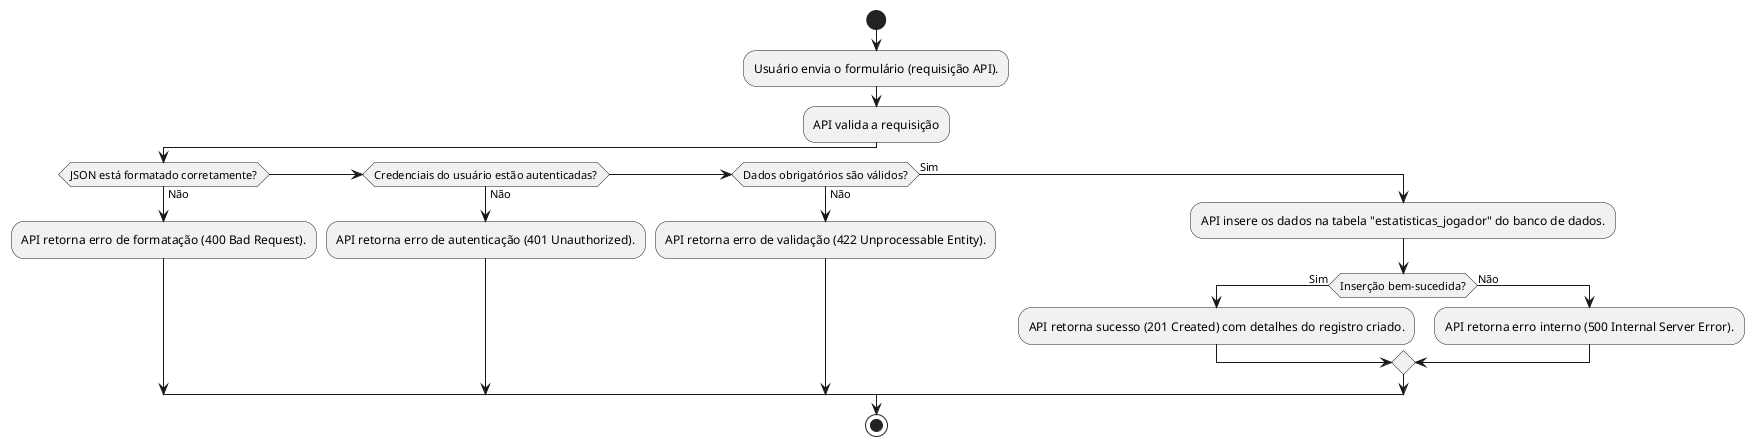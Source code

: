
@startuml
start
:Usuário envia o formulário (requisição API).;
:API valida a requisição;
if (JSON está formatado corretamente?) then (Não)
    :API retorna erro de formatação (400 Bad Request).;
elseif (Credenciais do usuário estão autenticadas?) then (Não)
    :API retorna erro de autenticação (401 Unauthorized).;
elseif (Dados obrigatórios são válidos?) then (Não)
    :API retorna erro de validação (422 Unprocessable Entity).;
else (Sim)
    :API insere os dados na tabela "estatisticas_jogador" do banco de dados.;
    if (Inserção bem-sucedida?) then (Sim)
        :API retorna sucesso (201 Created) com detalhes do registro criado.;
    else (Não)
        :API retorna erro interno (500 Internal Server Error).;
    endif
endif
stop
@enduml
